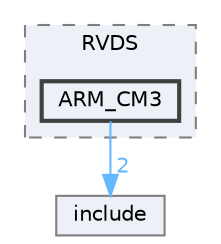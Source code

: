 digraph "D:/Projects/Raspberrypi_pico/pico_freertos_final/freertos_pico2/pico_freertos/FreeRTOS-Kernel/portable/RVDS/ARM_CM3"
{
 // LATEX_PDF_SIZE
  bgcolor="transparent";
  edge [fontname=Helvetica,fontsize=10,labelfontname=Helvetica,labelfontsize=10];
  node [fontname=Helvetica,fontsize=10,shape=box,height=0.2,width=0.4];
  compound=true
  subgraph clusterdir_939690fdea9c12e02e783782db51ccfd {
    graph [ bgcolor="#edf0f7", pencolor="grey50", label="RVDS", fontname=Helvetica,fontsize=10 style="filled,dashed", URL="dir_939690fdea9c12e02e783782db51ccfd.html",tooltip=""]
  dir_8b507b0e42afa1b1e04c4a5011b25b5d [label="ARM_CM3", fillcolor="#edf0f7", color="grey25", style="filled,bold", URL="dir_8b507b0e42afa1b1e04c4a5011b25b5d.html",tooltip=""];
  }
  dir_c69ece34c3f150cb2c6f1098178b172a [label="include", fillcolor="#edf0f7", color="grey50", style="filled", URL="dir_c69ece34c3f150cb2c6f1098178b172a.html",tooltip=""];
  dir_8b507b0e42afa1b1e04c4a5011b25b5d->dir_c69ece34c3f150cb2c6f1098178b172a [headlabel="2", labeldistance=1.5 headhref="dir_000033_000125.html" href="dir_000033_000125.html" color="steelblue1" fontcolor="steelblue1"];
}
